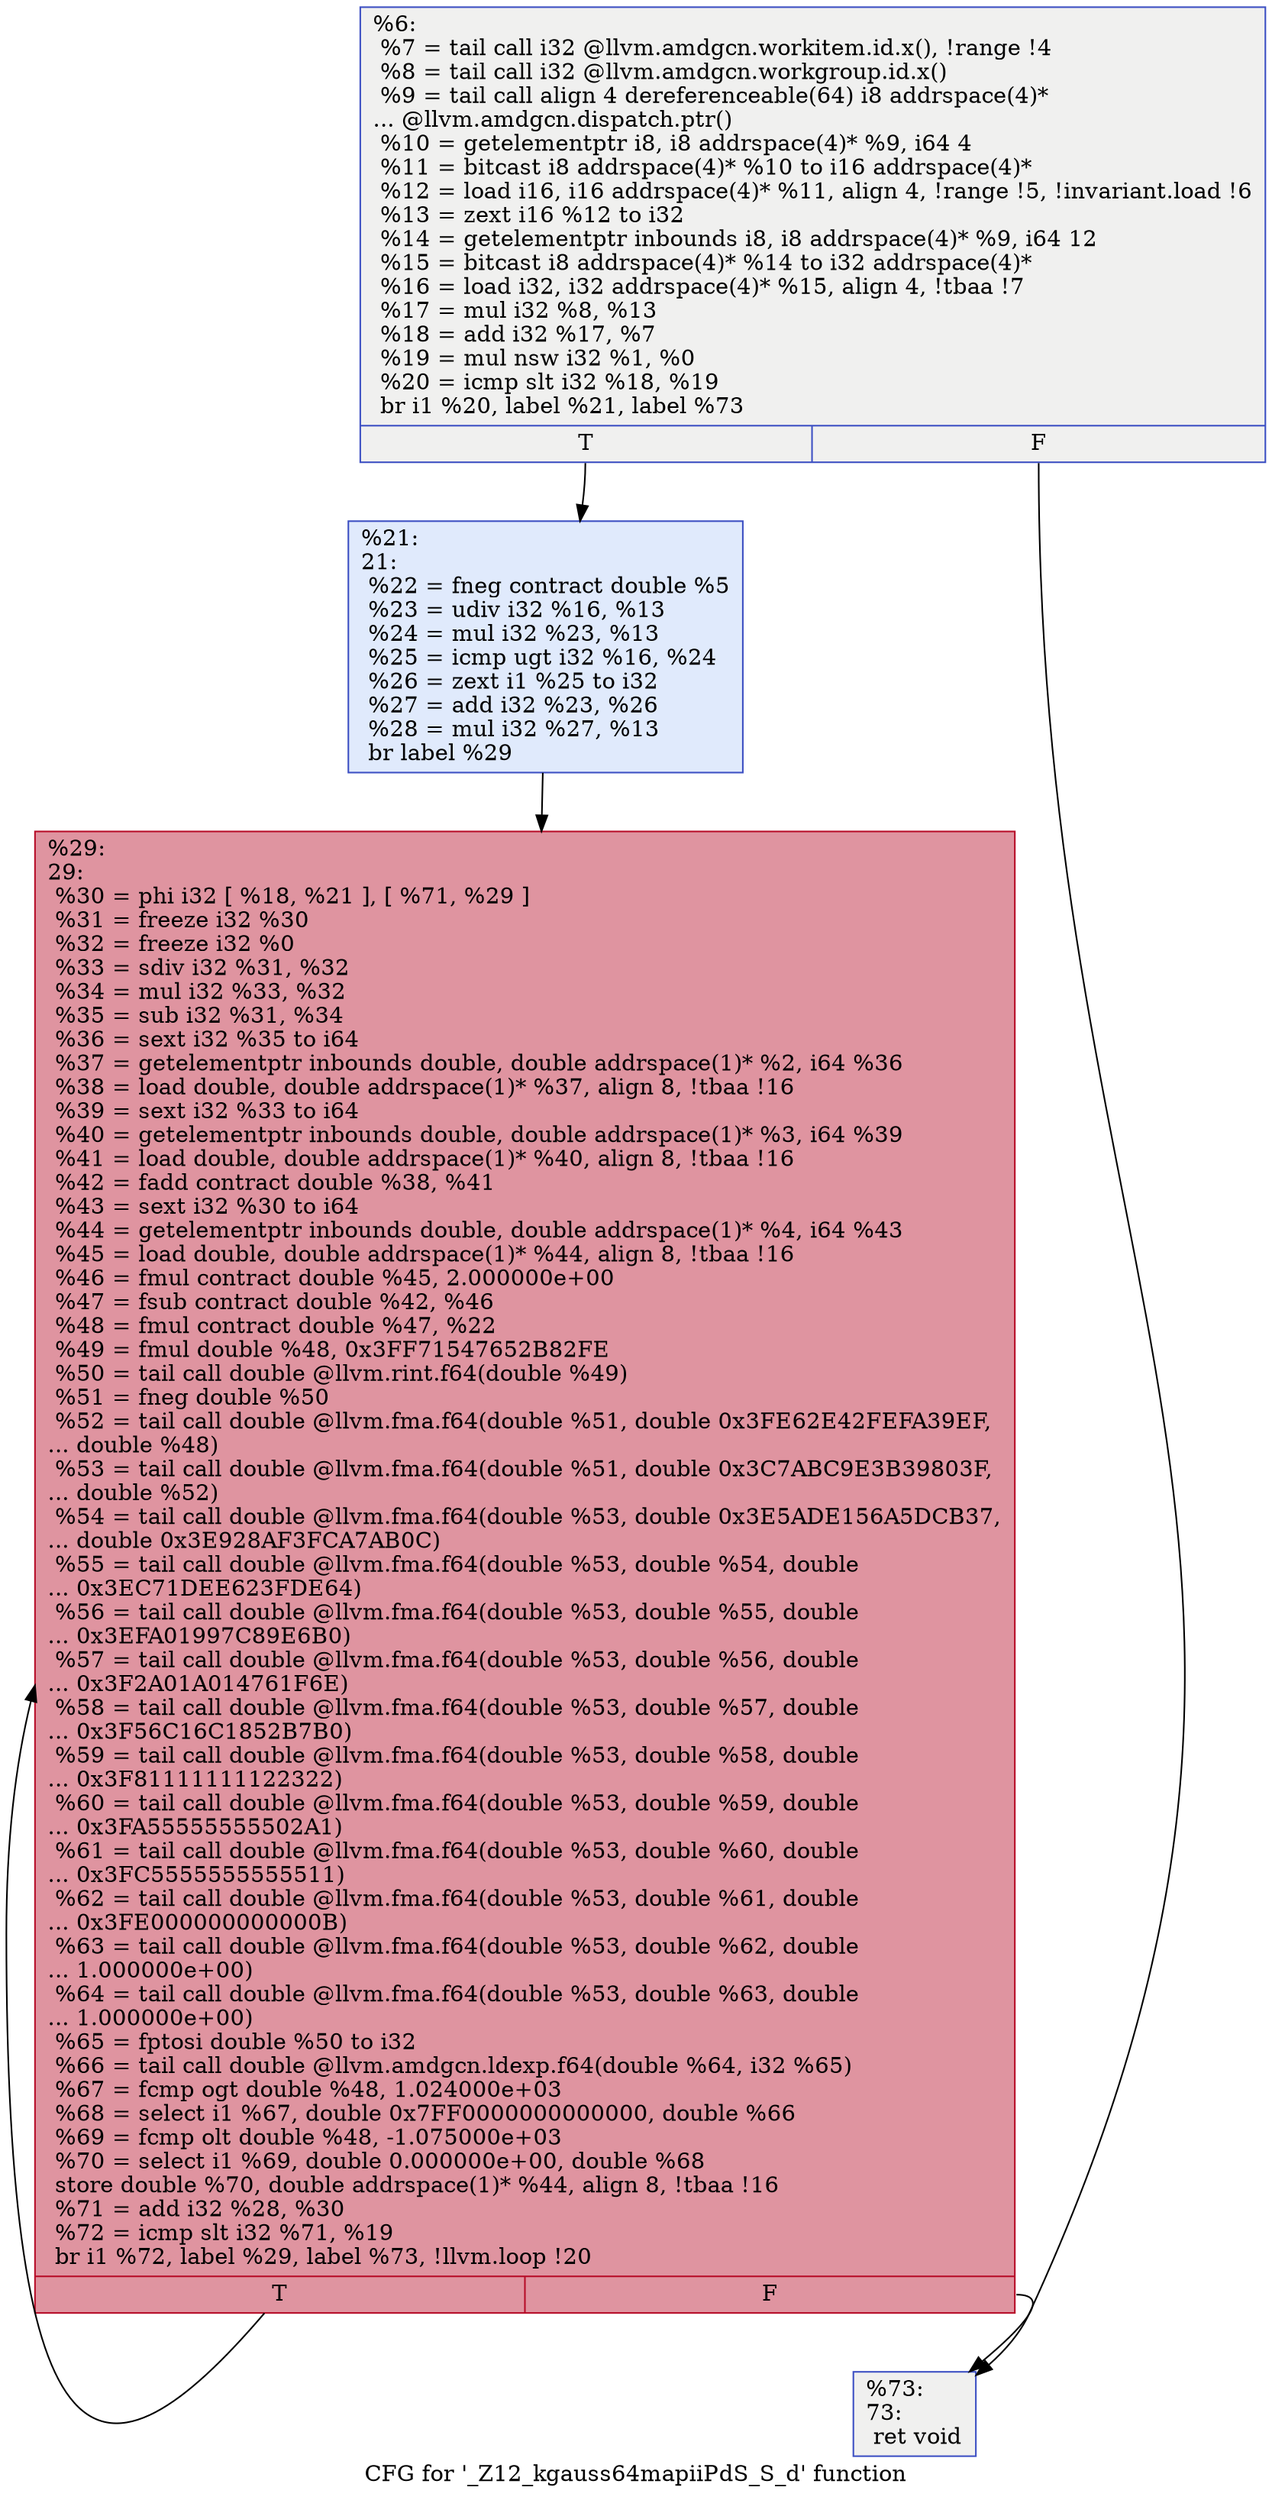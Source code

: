 digraph "CFG for '_Z12_kgauss64mapiiPdS_S_d' function" {
	label="CFG for '_Z12_kgauss64mapiiPdS_S_d' function";

	Node0x5ce8fd0 [shape=record,color="#3d50c3ff", style=filled, fillcolor="#dedcdb70",label="{%6:\l  %7 = tail call i32 @llvm.amdgcn.workitem.id.x(), !range !4\l  %8 = tail call i32 @llvm.amdgcn.workgroup.id.x()\l  %9 = tail call align 4 dereferenceable(64) i8 addrspace(4)*\l... @llvm.amdgcn.dispatch.ptr()\l  %10 = getelementptr i8, i8 addrspace(4)* %9, i64 4\l  %11 = bitcast i8 addrspace(4)* %10 to i16 addrspace(4)*\l  %12 = load i16, i16 addrspace(4)* %11, align 4, !range !5, !invariant.load !6\l  %13 = zext i16 %12 to i32\l  %14 = getelementptr inbounds i8, i8 addrspace(4)* %9, i64 12\l  %15 = bitcast i8 addrspace(4)* %14 to i32 addrspace(4)*\l  %16 = load i32, i32 addrspace(4)* %15, align 4, !tbaa !7\l  %17 = mul i32 %8, %13\l  %18 = add i32 %17, %7\l  %19 = mul nsw i32 %1, %0\l  %20 = icmp slt i32 %18, %19\l  br i1 %20, label %21, label %73\l|{<s0>T|<s1>F}}"];
	Node0x5ce8fd0:s0 -> Node0x5ceb280;
	Node0x5ce8fd0:s1 -> Node0x5ceb310;
	Node0x5ceb280 [shape=record,color="#3d50c3ff", style=filled, fillcolor="#b9d0f970",label="{%21:\l21:                                               \l  %22 = fneg contract double %5\l  %23 = udiv i32 %16, %13\l  %24 = mul i32 %23, %13\l  %25 = icmp ugt i32 %16, %24\l  %26 = zext i1 %25 to i32\l  %27 = add i32 %23, %26\l  %28 = mul i32 %27, %13\l  br label %29\l}"];
	Node0x5ceb280 -> Node0x5ceb800;
	Node0x5ceb800 [shape=record,color="#b70d28ff", style=filled, fillcolor="#b70d2870",label="{%29:\l29:                                               \l  %30 = phi i32 [ %18, %21 ], [ %71, %29 ]\l  %31 = freeze i32 %30\l  %32 = freeze i32 %0\l  %33 = sdiv i32 %31, %32\l  %34 = mul i32 %33, %32\l  %35 = sub i32 %31, %34\l  %36 = sext i32 %35 to i64\l  %37 = getelementptr inbounds double, double addrspace(1)* %2, i64 %36\l  %38 = load double, double addrspace(1)* %37, align 8, !tbaa !16\l  %39 = sext i32 %33 to i64\l  %40 = getelementptr inbounds double, double addrspace(1)* %3, i64 %39\l  %41 = load double, double addrspace(1)* %40, align 8, !tbaa !16\l  %42 = fadd contract double %38, %41\l  %43 = sext i32 %30 to i64\l  %44 = getelementptr inbounds double, double addrspace(1)* %4, i64 %43\l  %45 = load double, double addrspace(1)* %44, align 8, !tbaa !16\l  %46 = fmul contract double %45, 2.000000e+00\l  %47 = fsub contract double %42, %46\l  %48 = fmul contract double %47, %22\l  %49 = fmul double %48, 0x3FF71547652B82FE\l  %50 = tail call double @llvm.rint.f64(double %49)\l  %51 = fneg double %50\l  %52 = tail call double @llvm.fma.f64(double %51, double 0x3FE62E42FEFA39EF,\l... double %48)\l  %53 = tail call double @llvm.fma.f64(double %51, double 0x3C7ABC9E3B39803F,\l... double %52)\l  %54 = tail call double @llvm.fma.f64(double %53, double 0x3E5ADE156A5DCB37,\l... double 0x3E928AF3FCA7AB0C)\l  %55 = tail call double @llvm.fma.f64(double %53, double %54, double\l... 0x3EC71DEE623FDE64)\l  %56 = tail call double @llvm.fma.f64(double %53, double %55, double\l... 0x3EFA01997C89E6B0)\l  %57 = tail call double @llvm.fma.f64(double %53, double %56, double\l... 0x3F2A01A014761F6E)\l  %58 = tail call double @llvm.fma.f64(double %53, double %57, double\l... 0x3F56C16C1852B7B0)\l  %59 = tail call double @llvm.fma.f64(double %53, double %58, double\l... 0x3F81111111122322)\l  %60 = tail call double @llvm.fma.f64(double %53, double %59, double\l... 0x3FA55555555502A1)\l  %61 = tail call double @llvm.fma.f64(double %53, double %60, double\l... 0x3FC5555555555511)\l  %62 = tail call double @llvm.fma.f64(double %53, double %61, double\l... 0x3FE000000000000B)\l  %63 = tail call double @llvm.fma.f64(double %53, double %62, double\l... 1.000000e+00)\l  %64 = tail call double @llvm.fma.f64(double %53, double %63, double\l... 1.000000e+00)\l  %65 = fptosi double %50 to i32\l  %66 = tail call double @llvm.amdgcn.ldexp.f64(double %64, i32 %65)\l  %67 = fcmp ogt double %48, 1.024000e+03\l  %68 = select i1 %67, double 0x7FF0000000000000, double %66\l  %69 = fcmp olt double %48, -1.075000e+03\l  %70 = select i1 %69, double 0.000000e+00, double %68\l  store double %70, double addrspace(1)* %44, align 8, !tbaa !16\l  %71 = add i32 %28, %30\l  %72 = icmp slt i32 %71, %19\l  br i1 %72, label %29, label %73, !llvm.loop !20\l|{<s0>T|<s1>F}}"];
	Node0x5ceb800:s0 -> Node0x5ceb800;
	Node0x5ceb800:s1 -> Node0x5ceb310;
	Node0x5ceb310 [shape=record,color="#3d50c3ff", style=filled, fillcolor="#dedcdb70",label="{%73:\l73:                                               \l  ret void\l}"];
}

